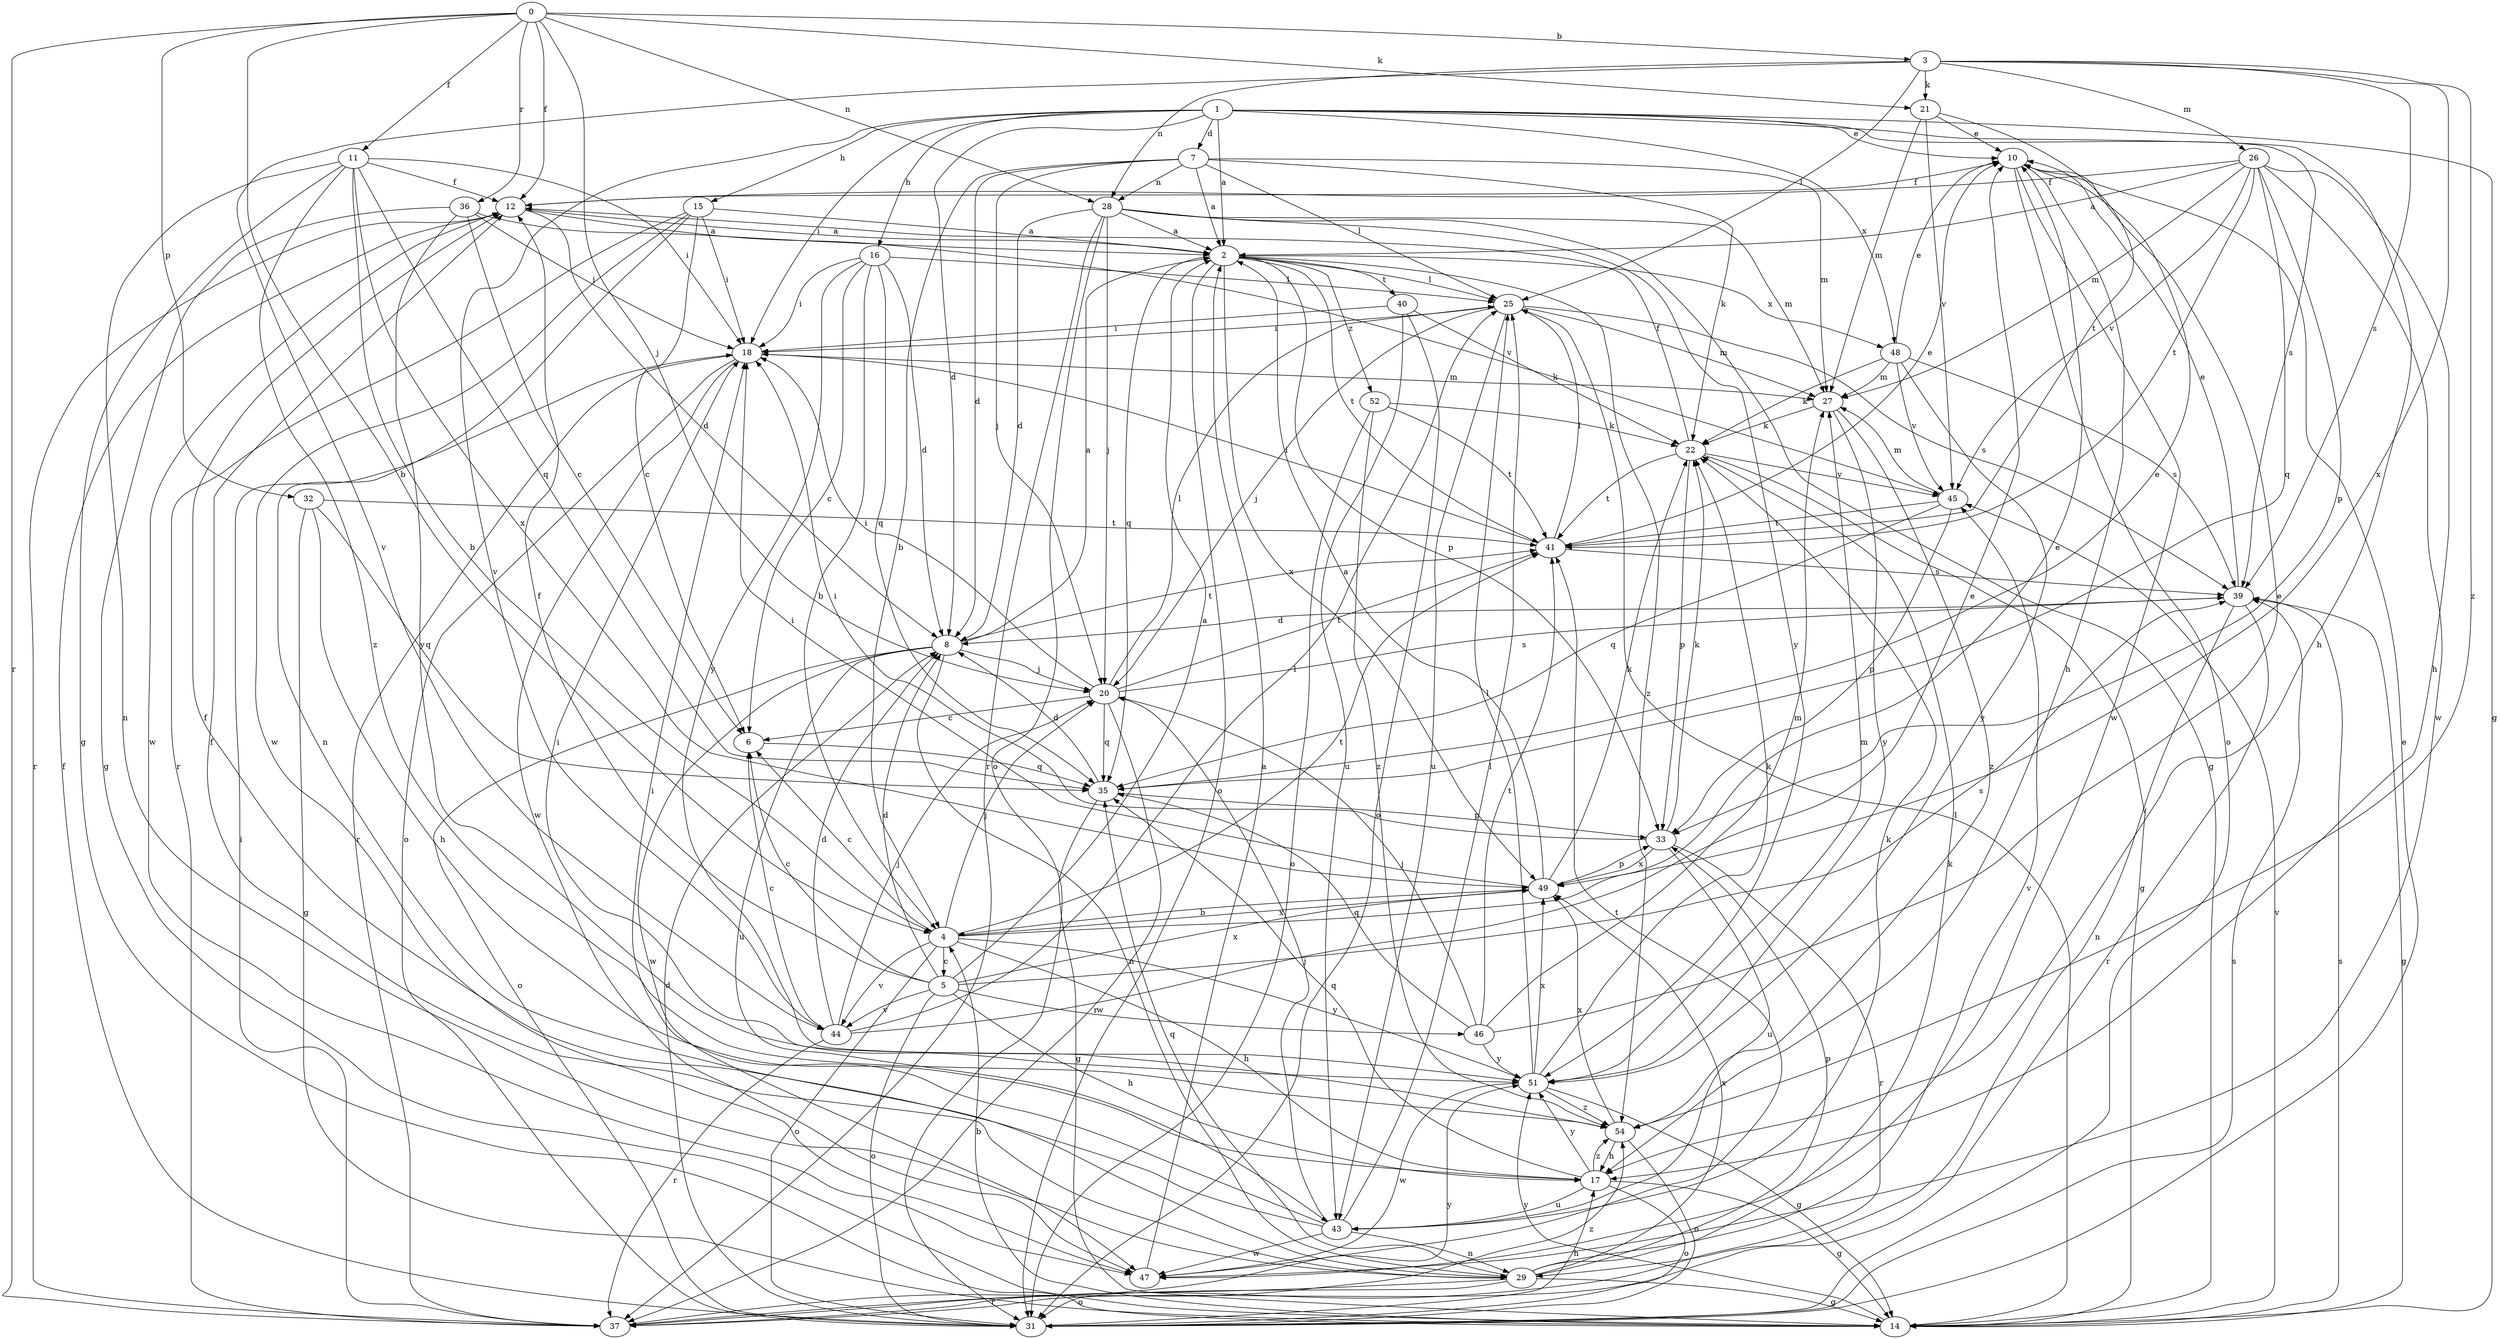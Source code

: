 strict digraph  {
0;
1;
2;
3;
4;
5;
6;
7;
8;
10;
11;
12;
14;
15;
16;
17;
18;
20;
21;
22;
25;
26;
27;
28;
29;
31;
32;
33;
35;
36;
37;
39;
40;
41;
43;
44;
45;
46;
47;
48;
49;
51;
52;
54;
0 -> 3  [label=b];
0 -> 4  [label=b];
0 -> 11  [label=f];
0 -> 12  [label=f];
0 -> 20  [label=j];
0 -> 21  [label=k];
0 -> 28  [label=n];
0 -> 32  [label=p];
0 -> 36  [label=r];
0 -> 37  [label=r];
1 -> 2  [label=a];
1 -> 7  [label=d];
1 -> 8  [label=d];
1 -> 10  [label=e];
1 -> 14  [label=g];
1 -> 15  [label=h];
1 -> 16  [label=h];
1 -> 17  [label=h];
1 -> 18  [label=i];
1 -> 39  [label=s];
1 -> 44  [label=v];
1 -> 48  [label=x];
2 -> 25  [label=l];
2 -> 31  [label=o];
2 -> 33  [label=p];
2 -> 35  [label=q];
2 -> 40  [label=t];
2 -> 41  [label=t];
2 -> 48  [label=x];
2 -> 49  [label=x];
2 -> 52  [label=z];
2 -> 54  [label=z];
3 -> 21  [label=k];
3 -> 25  [label=l];
3 -> 26  [label=m];
3 -> 28  [label=n];
3 -> 39  [label=s];
3 -> 44  [label=v];
3 -> 49  [label=x];
3 -> 54  [label=z];
4 -> 5  [label=c];
4 -> 6  [label=c];
4 -> 10  [label=e];
4 -> 17  [label=h];
4 -> 20  [label=j];
4 -> 31  [label=o];
4 -> 41  [label=t];
4 -> 44  [label=v];
4 -> 49  [label=x];
4 -> 51  [label=y];
5 -> 2  [label=a];
5 -> 6  [label=c];
5 -> 8  [label=d];
5 -> 12  [label=f];
5 -> 17  [label=h];
5 -> 31  [label=o];
5 -> 39  [label=s];
5 -> 44  [label=v];
5 -> 46  [label=w];
5 -> 49  [label=x];
6 -> 35  [label=q];
7 -> 2  [label=a];
7 -> 4  [label=b];
7 -> 8  [label=d];
7 -> 20  [label=j];
7 -> 22  [label=k];
7 -> 25  [label=l];
7 -> 27  [label=m];
7 -> 28  [label=n];
8 -> 2  [label=a];
8 -> 20  [label=j];
8 -> 29  [label=n];
8 -> 31  [label=o];
8 -> 41  [label=t];
8 -> 43  [label=u];
8 -> 47  [label=w];
10 -> 12  [label=f];
10 -> 17  [label=h];
10 -> 31  [label=o];
10 -> 47  [label=w];
11 -> 4  [label=b];
11 -> 12  [label=f];
11 -> 14  [label=g];
11 -> 18  [label=i];
11 -> 29  [label=n];
11 -> 35  [label=q];
11 -> 49  [label=x];
11 -> 54  [label=z];
12 -> 2  [label=a];
12 -> 8  [label=d];
12 -> 37  [label=r];
12 -> 45  [label=v];
12 -> 47  [label=w];
14 -> 4  [label=b];
14 -> 25  [label=l];
14 -> 39  [label=s];
14 -> 45  [label=v];
14 -> 51  [label=y];
15 -> 2  [label=a];
15 -> 6  [label=c];
15 -> 18  [label=i];
15 -> 29  [label=n];
15 -> 37  [label=r];
15 -> 47  [label=w];
16 -> 4  [label=b];
16 -> 6  [label=c];
16 -> 8  [label=d];
16 -> 18  [label=i];
16 -> 25  [label=l];
16 -> 35  [label=q];
16 -> 51  [label=y];
17 -> 14  [label=g];
17 -> 31  [label=o];
17 -> 35  [label=q];
17 -> 43  [label=u];
17 -> 51  [label=y];
17 -> 54  [label=z];
18 -> 27  [label=m];
18 -> 31  [label=o];
18 -> 37  [label=r];
18 -> 47  [label=w];
20 -> 6  [label=c];
20 -> 18  [label=i];
20 -> 25  [label=l];
20 -> 35  [label=q];
20 -> 37  [label=r];
20 -> 39  [label=s];
20 -> 41  [label=t];
21 -> 10  [label=e];
21 -> 27  [label=m];
21 -> 41  [label=t];
21 -> 45  [label=v];
22 -> 12  [label=f];
22 -> 14  [label=g];
22 -> 33  [label=p];
22 -> 41  [label=t];
22 -> 45  [label=v];
25 -> 18  [label=i];
25 -> 20  [label=j];
25 -> 27  [label=m];
25 -> 39  [label=s];
25 -> 43  [label=u];
26 -> 2  [label=a];
26 -> 12  [label=f];
26 -> 17  [label=h];
26 -> 27  [label=m];
26 -> 33  [label=p];
26 -> 35  [label=q];
26 -> 41  [label=t];
26 -> 45  [label=v];
26 -> 47  [label=w];
27 -> 22  [label=k];
27 -> 51  [label=y];
27 -> 54  [label=z];
28 -> 2  [label=a];
28 -> 8  [label=d];
28 -> 14  [label=g];
28 -> 20  [label=j];
28 -> 27  [label=m];
28 -> 31  [label=o];
28 -> 37  [label=r];
28 -> 51  [label=y];
29 -> 12  [label=f];
29 -> 14  [label=g];
29 -> 22  [label=k];
29 -> 31  [label=o];
29 -> 33  [label=p];
29 -> 35  [label=q];
29 -> 37  [label=r];
29 -> 45  [label=v];
29 -> 49  [label=x];
31 -> 8  [label=d];
31 -> 10  [label=e];
31 -> 12  [label=f];
31 -> 17  [label=h];
31 -> 39  [label=s];
32 -> 14  [label=g];
32 -> 17  [label=h];
32 -> 35  [label=q];
32 -> 41  [label=t];
33 -> 18  [label=i];
33 -> 22  [label=k];
33 -> 37  [label=r];
33 -> 43  [label=u];
33 -> 49  [label=x];
35 -> 8  [label=d];
35 -> 10  [label=e];
35 -> 14  [label=g];
35 -> 33  [label=p];
36 -> 2  [label=a];
36 -> 6  [label=c];
36 -> 14  [label=g];
36 -> 18  [label=i];
36 -> 51  [label=y];
37 -> 18  [label=i];
37 -> 51  [label=y];
37 -> 54  [label=z];
39 -> 8  [label=d];
39 -> 10  [label=e];
39 -> 14  [label=g];
39 -> 29  [label=n];
39 -> 37  [label=r];
40 -> 18  [label=i];
40 -> 22  [label=k];
40 -> 31  [label=o];
40 -> 43  [label=u];
41 -> 10  [label=e];
41 -> 18  [label=i];
41 -> 25  [label=l];
41 -> 39  [label=s];
43 -> 12  [label=f];
43 -> 18  [label=i];
43 -> 20  [label=j];
43 -> 22  [label=k];
43 -> 25  [label=l];
43 -> 29  [label=n];
43 -> 47  [label=w];
44 -> 6  [label=c];
44 -> 8  [label=d];
44 -> 10  [label=e];
44 -> 20  [label=j];
44 -> 25  [label=l];
44 -> 37  [label=r];
45 -> 27  [label=m];
45 -> 33  [label=p];
45 -> 35  [label=q];
45 -> 41  [label=t];
46 -> 10  [label=e];
46 -> 20  [label=j];
46 -> 27  [label=m];
46 -> 35  [label=q];
46 -> 41  [label=t];
46 -> 51  [label=y];
47 -> 2  [label=a];
47 -> 41  [label=t];
48 -> 10  [label=e];
48 -> 22  [label=k];
48 -> 27  [label=m];
48 -> 39  [label=s];
48 -> 45  [label=v];
48 -> 51  [label=y];
49 -> 2  [label=a];
49 -> 4  [label=b];
49 -> 18  [label=i];
49 -> 22  [label=k];
49 -> 33  [label=p];
51 -> 14  [label=g];
51 -> 22  [label=k];
51 -> 25  [label=l];
51 -> 27  [label=m];
51 -> 47  [label=w];
51 -> 49  [label=x];
51 -> 54  [label=z];
52 -> 22  [label=k];
52 -> 31  [label=o];
52 -> 41  [label=t];
52 -> 54  [label=z];
54 -> 17  [label=h];
54 -> 18  [label=i];
54 -> 31  [label=o];
54 -> 49  [label=x];
}
